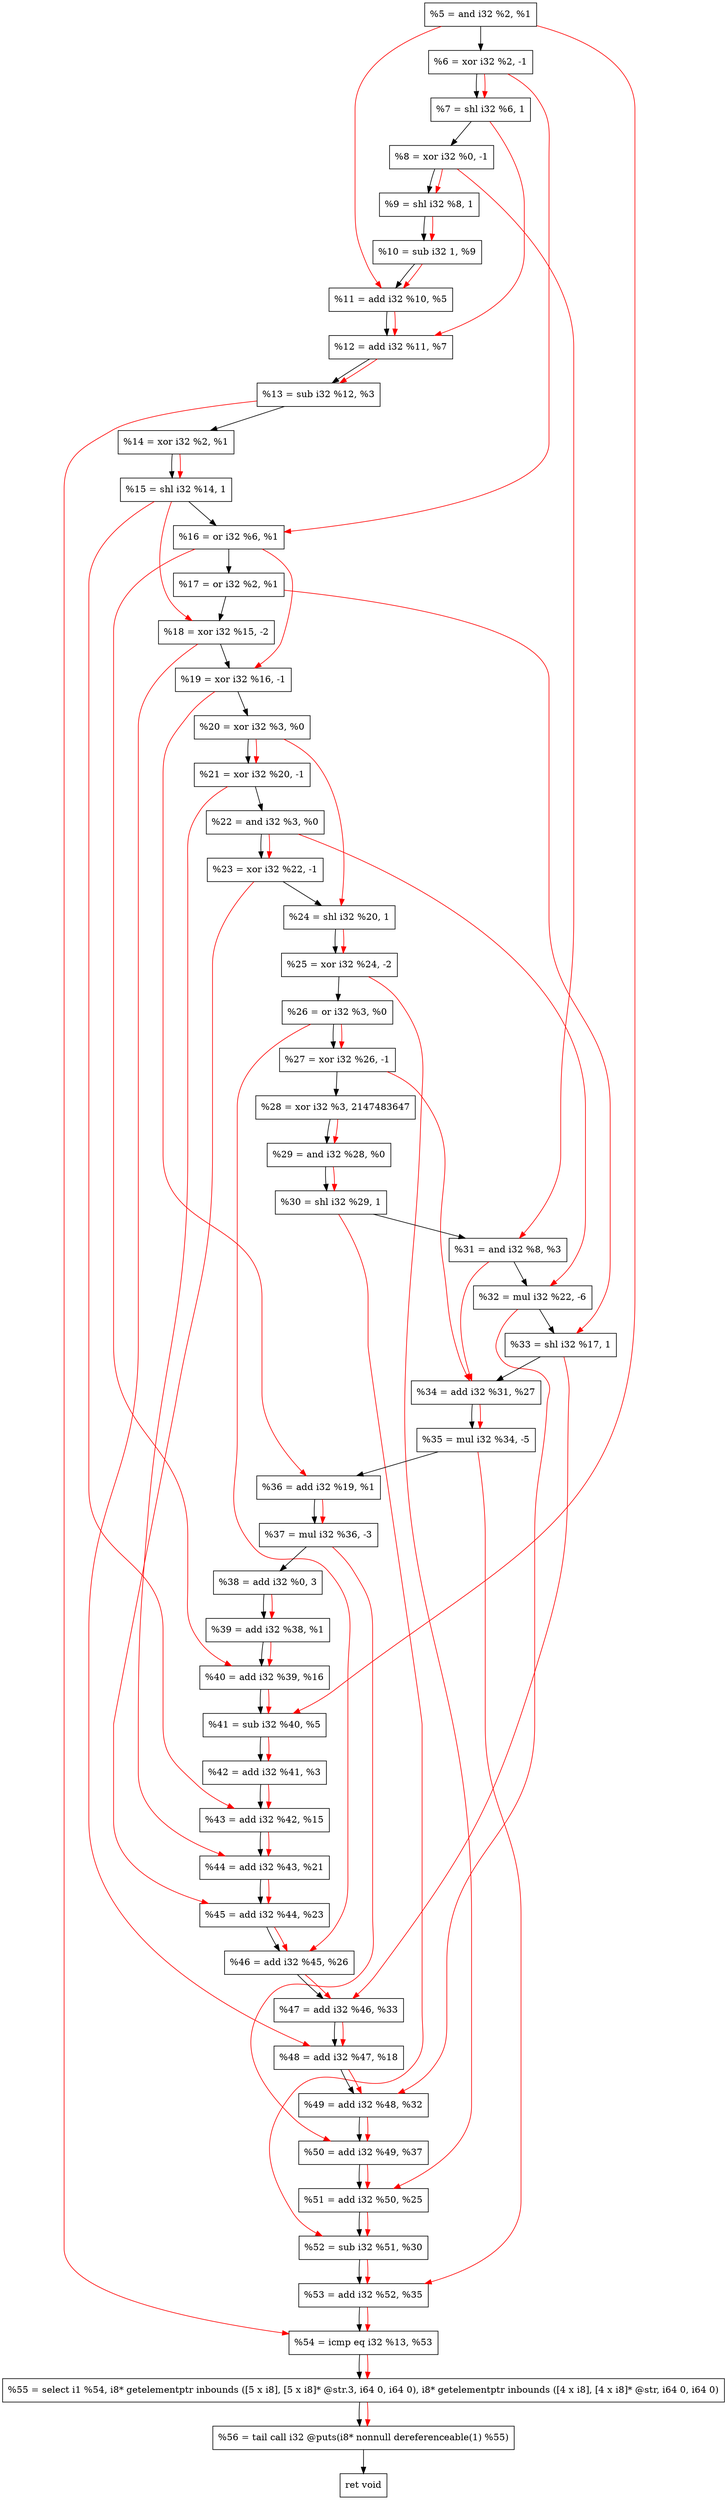 digraph "DFG for'crackme' function" {
	Node0xd87790[shape=record, label="  %5 = and i32 %2, %1"];
	Node0xd87e10[shape=record, label="  %6 = xor i32 %2, -1"];
	Node0xd87eb0[shape=record, label="  %7 = shl i32 %6, 1"];
	Node0xd87f20[shape=record, label="  %8 = xor i32 %0, -1"];
	Node0xd87f90[shape=record, label="  %9 = shl i32 %8, 1"];
	Node0xd88000[shape=record, label="  %10 = sub i32 1, %9"];
	Node0xd88070[shape=record, label="  %11 = add i32 %10, %5"];
	Node0xd880e0[shape=record, label="  %12 = add i32 %11, %7"];
	Node0xd88150[shape=record, label="  %13 = sub i32 %12, %3"];
	Node0xd881c0[shape=record, label="  %14 = xor i32 %2, %1"];
	Node0xd88230[shape=record, label="  %15 = shl i32 %14, 1"];
	Node0xd882a0[shape=record, label="  %16 = or i32 %6, %1"];
	Node0xd88310[shape=record, label="  %17 = or i32 %2, %1"];
	Node0xd883b0[shape=record, label="  %18 = xor i32 %15, -2"];
	Node0xd88420[shape=record, label="  %19 = xor i32 %16, -1"];
	Node0xd88490[shape=record, label="  %20 = xor i32 %3, %0"];
	Node0xd88500[shape=record, label="  %21 = xor i32 %20, -1"];
	Node0xd88570[shape=record, label="  %22 = and i32 %3, %0"];
	Node0xd885e0[shape=record, label="  %23 = xor i32 %22, -1"];
	Node0xd88650[shape=record, label="  %24 = shl i32 %20, 1"];
	Node0xd886c0[shape=record, label="  %25 = xor i32 %24, -2"];
	Node0xd88730[shape=record, label="  %26 = or i32 %3, %0"];
	Node0xd887a0[shape=record, label="  %27 = xor i32 %26, -1"];
	Node0xd88840[shape=record, label="  %28 = xor i32 %3, 2147483647"];
	Node0xd888b0[shape=record, label="  %29 = and i32 %28, %0"];
	Node0xd88920[shape=record, label="  %30 = shl i32 %29, 1"];
	Node0xd88990[shape=record, label="  %31 = and i32 %8, %3"];
	Node0xd88a30[shape=record, label="  %32 = mul i32 %22, -6"];
	Node0xd88cb0[shape=record, label="  %33 = shl i32 %17, 1"];
	Node0xd88d20[shape=record, label="  %34 = add i32 %31, %27"];
	Node0xd88dc0[shape=record, label="  %35 = mul i32 %34, -5"];
	Node0xd88e30[shape=record, label="  %36 = add i32 %19, %1"];
	Node0xd88ed0[shape=record, label="  %37 = mul i32 %36, -3"];
	Node0xd88f70[shape=record, label="  %38 = add i32 %0, 3"];
	Node0xd88fe0[shape=record, label="  %39 = add i32 %38, %1"];
	Node0xd89050[shape=record, label="  %40 = add i32 %39, %16"];
	Node0xd890c0[shape=record, label="  %41 = sub i32 %40, %5"];
	Node0xd89130[shape=record, label="  %42 = add i32 %41, %3"];
	Node0xd891a0[shape=record, label="  %43 = add i32 %42, %15"];
	Node0xd89210[shape=record, label="  %44 = add i32 %43, %21"];
	Node0xd89280[shape=record, label="  %45 = add i32 %44, %23"];
	Node0xd892f0[shape=record, label="  %46 = add i32 %45, %26"];
	Node0xd89360[shape=record, label="  %47 = add i32 %46, %33"];
	Node0xd893d0[shape=record, label="  %48 = add i32 %47, %18"];
	Node0xd89440[shape=record, label="  %49 = add i32 %48, %32"];
	Node0xd894b0[shape=record, label="  %50 = add i32 %49, %37"];
	Node0xd89520[shape=record, label="  %51 = add i32 %50, %25"];
	Node0xd89590[shape=record, label="  %52 = sub i32 %51, %30"];
	Node0xd89600[shape=record, label="  %53 = add i32 %52, %35"];
	Node0xd89670[shape=record, label="  %54 = icmp eq i32 %13, %53"];
	Node0xd28268[shape=record, label="  %55 = select i1 %54, i8* getelementptr inbounds ([5 x i8], [5 x i8]* @str.3, i64 0, i64 0), i8* getelementptr inbounds ([4 x i8], [4 x i8]* @str, i64 0, i64 0)"];
	Node0xd89b10[shape=record, label="  %56 = tail call i32 @puts(i8* nonnull dereferenceable(1) %55)"];
	Node0xd89b60[shape=record, label="  ret void"];
	Node0xd87790 -> Node0xd87e10;
	Node0xd87e10 -> Node0xd87eb0;
	Node0xd87eb0 -> Node0xd87f20;
	Node0xd87f20 -> Node0xd87f90;
	Node0xd87f90 -> Node0xd88000;
	Node0xd88000 -> Node0xd88070;
	Node0xd88070 -> Node0xd880e0;
	Node0xd880e0 -> Node0xd88150;
	Node0xd88150 -> Node0xd881c0;
	Node0xd881c0 -> Node0xd88230;
	Node0xd88230 -> Node0xd882a0;
	Node0xd882a0 -> Node0xd88310;
	Node0xd88310 -> Node0xd883b0;
	Node0xd883b0 -> Node0xd88420;
	Node0xd88420 -> Node0xd88490;
	Node0xd88490 -> Node0xd88500;
	Node0xd88500 -> Node0xd88570;
	Node0xd88570 -> Node0xd885e0;
	Node0xd885e0 -> Node0xd88650;
	Node0xd88650 -> Node0xd886c0;
	Node0xd886c0 -> Node0xd88730;
	Node0xd88730 -> Node0xd887a0;
	Node0xd887a0 -> Node0xd88840;
	Node0xd88840 -> Node0xd888b0;
	Node0xd888b0 -> Node0xd88920;
	Node0xd88920 -> Node0xd88990;
	Node0xd88990 -> Node0xd88a30;
	Node0xd88a30 -> Node0xd88cb0;
	Node0xd88cb0 -> Node0xd88d20;
	Node0xd88d20 -> Node0xd88dc0;
	Node0xd88dc0 -> Node0xd88e30;
	Node0xd88e30 -> Node0xd88ed0;
	Node0xd88ed0 -> Node0xd88f70;
	Node0xd88f70 -> Node0xd88fe0;
	Node0xd88fe0 -> Node0xd89050;
	Node0xd89050 -> Node0xd890c0;
	Node0xd890c0 -> Node0xd89130;
	Node0xd89130 -> Node0xd891a0;
	Node0xd891a0 -> Node0xd89210;
	Node0xd89210 -> Node0xd89280;
	Node0xd89280 -> Node0xd892f0;
	Node0xd892f0 -> Node0xd89360;
	Node0xd89360 -> Node0xd893d0;
	Node0xd893d0 -> Node0xd89440;
	Node0xd89440 -> Node0xd894b0;
	Node0xd894b0 -> Node0xd89520;
	Node0xd89520 -> Node0xd89590;
	Node0xd89590 -> Node0xd89600;
	Node0xd89600 -> Node0xd89670;
	Node0xd89670 -> Node0xd28268;
	Node0xd28268 -> Node0xd89b10;
	Node0xd89b10 -> Node0xd89b60;
edge [color=red]
	Node0xd87e10 -> Node0xd87eb0;
	Node0xd87f20 -> Node0xd87f90;
	Node0xd87f90 -> Node0xd88000;
	Node0xd88000 -> Node0xd88070;
	Node0xd87790 -> Node0xd88070;
	Node0xd88070 -> Node0xd880e0;
	Node0xd87eb0 -> Node0xd880e0;
	Node0xd880e0 -> Node0xd88150;
	Node0xd881c0 -> Node0xd88230;
	Node0xd87e10 -> Node0xd882a0;
	Node0xd88230 -> Node0xd883b0;
	Node0xd882a0 -> Node0xd88420;
	Node0xd88490 -> Node0xd88500;
	Node0xd88570 -> Node0xd885e0;
	Node0xd88490 -> Node0xd88650;
	Node0xd88650 -> Node0xd886c0;
	Node0xd88730 -> Node0xd887a0;
	Node0xd88840 -> Node0xd888b0;
	Node0xd888b0 -> Node0xd88920;
	Node0xd87f20 -> Node0xd88990;
	Node0xd88570 -> Node0xd88a30;
	Node0xd88310 -> Node0xd88cb0;
	Node0xd88990 -> Node0xd88d20;
	Node0xd887a0 -> Node0xd88d20;
	Node0xd88d20 -> Node0xd88dc0;
	Node0xd88420 -> Node0xd88e30;
	Node0xd88e30 -> Node0xd88ed0;
	Node0xd88f70 -> Node0xd88fe0;
	Node0xd88fe0 -> Node0xd89050;
	Node0xd882a0 -> Node0xd89050;
	Node0xd89050 -> Node0xd890c0;
	Node0xd87790 -> Node0xd890c0;
	Node0xd890c0 -> Node0xd89130;
	Node0xd89130 -> Node0xd891a0;
	Node0xd88230 -> Node0xd891a0;
	Node0xd891a0 -> Node0xd89210;
	Node0xd88500 -> Node0xd89210;
	Node0xd89210 -> Node0xd89280;
	Node0xd885e0 -> Node0xd89280;
	Node0xd89280 -> Node0xd892f0;
	Node0xd88730 -> Node0xd892f0;
	Node0xd892f0 -> Node0xd89360;
	Node0xd88cb0 -> Node0xd89360;
	Node0xd89360 -> Node0xd893d0;
	Node0xd883b0 -> Node0xd893d0;
	Node0xd893d0 -> Node0xd89440;
	Node0xd88a30 -> Node0xd89440;
	Node0xd89440 -> Node0xd894b0;
	Node0xd88ed0 -> Node0xd894b0;
	Node0xd894b0 -> Node0xd89520;
	Node0xd886c0 -> Node0xd89520;
	Node0xd89520 -> Node0xd89590;
	Node0xd88920 -> Node0xd89590;
	Node0xd89590 -> Node0xd89600;
	Node0xd88dc0 -> Node0xd89600;
	Node0xd88150 -> Node0xd89670;
	Node0xd89600 -> Node0xd89670;
	Node0xd89670 -> Node0xd28268;
	Node0xd28268 -> Node0xd89b10;
}
